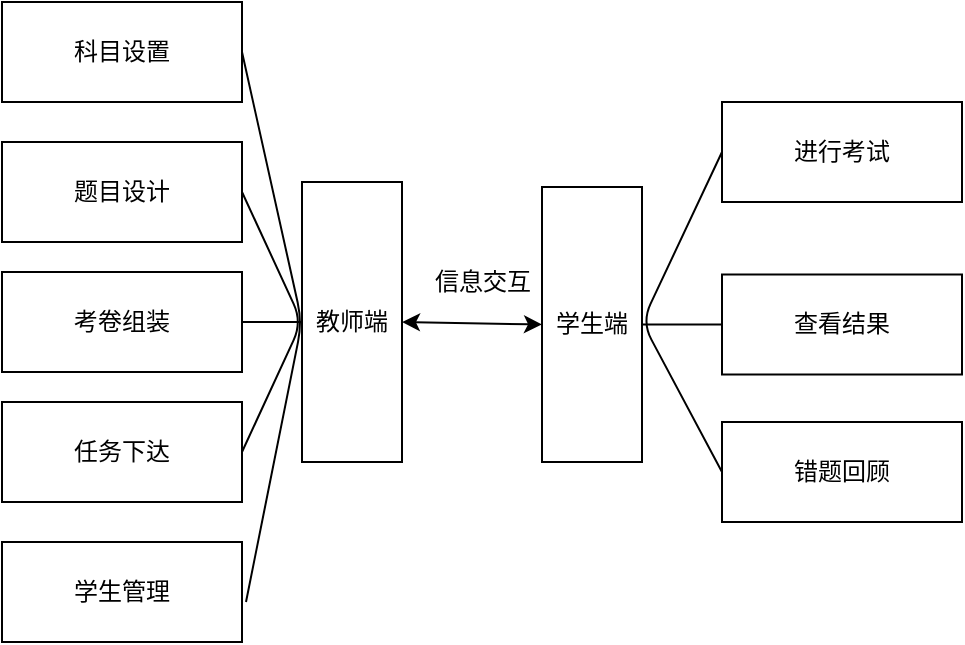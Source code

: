 <mxfile version="13.9.3" type="github">
  <diagram id="4TYuA45utLdYqSYtZhq1" name="Page-1">
    <mxGraphModel dx="785" dy="526" grid="1" gridSize="10" guides="1" tooltips="1" connect="1" arrows="1" fold="1" page="1" pageScale="1" pageWidth="827" pageHeight="1169" math="0" shadow="0">
      <root>
        <mxCell id="0" />
        <mxCell id="1" parent="0" />
        <mxCell id="pJ1g8q2q28O3aV48dBda-1" value="查看结果" style="rounded=0;whiteSpace=wrap;html=1;" vertex="1" parent="1">
          <mxGeometry x="380" y="216.25" width="120" height="50" as="geometry" />
        </mxCell>
        <mxCell id="pJ1g8q2q28O3aV48dBda-2" value="进行考试" style="rounded=0;whiteSpace=wrap;html=1;" vertex="1" parent="1">
          <mxGeometry x="380" y="130" width="120" height="50" as="geometry" />
        </mxCell>
        <mxCell id="pJ1g8q2q28O3aV48dBda-3" value="科目设置" style="rounded=0;whiteSpace=wrap;html=1;" vertex="1" parent="1">
          <mxGeometry x="20" y="80" width="120" height="50" as="geometry" />
        </mxCell>
        <mxCell id="pJ1g8q2q28O3aV48dBda-4" value="考卷组装" style="rounded=0;whiteSpace=wrap;html=1;" vertex="1" parent="1">
          <mxGeometry x="20" y="215" width="120" height="50" as="geometry" />
        </mxCell>
        <mxCell id="pJ1g8q2q28O3aV48dBda-5" value="题目设计" style="rounded=0;whiteSpace=wrap;html=1;" vertex="1" parent="1">
          <mxGeometry x="20" y="150" width="120" height="50" as="geometry" />
        </mxCell>
        <mxCell id="pJ1g8q2q28O3aV48dBda-6" value="学生端" style="rounded=0;whiteSpace=wrap;html=1;" vertex="1" parent="1">
          <mxGeometry x="290" y="172.5" width="50" height="137.5" as="geometry" />
        </mxCell>
        <mxCell id="pJ1g8q2q28O3aV48dBda-7" value="教师端" style="rounded=0;whiteSpace=wrap;html=1;" vertex="1" parent="1">
          <mxGeometry x="170" y="170" width="50" height="140" as="geometry" />
        </mxCell>
        <mxCell id="pJ1g8q2q28O3aV48dBda-8" value="任务下达" style="rounded=0;whiteSpace=wrap;html=1;" vertex="1" parent="1">
          <mxGeometry x="20" y="280" width="120" height="50" as="geometry" />
        </mxCell>
        <mxCell id="pJ1g8q2q28O3aV48dBda-9" value="错题回顾" style="rounded=0;whiteSpace=wrap;html=1;" vertex="1" parent="1">
          <mxGeometry x="380" y="290" width="120" height="50" as="geometry" />
        </mxCell>
        <mxCell id="pJ1g8q2q28O3aV48dBda-10" value="学生管理" style="rounded=0;whiteSpace=wrap;html=1;" vertex="1" parent="1">
          <mxGeometry x="20" y="350" width="120" height="50" as="geometry" />
        </mxCell>
        <mxCell id="pJ1g8q2q28O3aV48dBda-11" value="" style="endArrow=none;html=1;" edge="1" parent="1">
          <mxGeometry width="50" height="50" relative="1" as="geometry">
            <mxPoint x="142" y="380" as="sourcePoint" />
            <mxPoint x="140" y="105" as="targetPoint" />
            <Array as="points">
              <mxPoint x="170" y="240" />
            </Array>
          </mxGeometry>
        </mxCell>
        <mxCell id="pJ1g8q2q28O3aV48dBda-12" value="" style="endArrow=none;html=1;entryX=1;entryY=0.5;entryDx=0;entryDy=0;exitX=1;exitY=0.5;exitDx=0;exitDy=0;" edge="1" parent="1" source="pJ1g8q2q28O3aV48dBda-8" target="pJ1g8q2q28O3aV48dBda-5">
          <mxGeometry width="50" height="50" relative="1" as="geometry">
            <mxPoint x="380" y="270" as="sourcePoint" />
            <mxPoint x="430" y="220" as="targetPoint" />
            <Array as="points">
              <mxPoint x="170" y="240" />
            </Array>
          </mxGeometry>
        </mxCell>
        <mxCell id="pJ1g8q2q28O3aV48dBda-13" value="" style="endArrow=none;html=1;entryX=1;entryY=0.5;entryDx=0;entryDy=0;" edge="1" parent="1" target="pJ1g8q2q28O3aV48dBda-4">
          <mxGeometry width="50" height="50" relative="1" as="geometry">
            <mxPoint x="170" y="240" as="sourcePoint" />
            <mxPoint x="430" y="220" as="targetPoint" />
          </mxGeometry>
        </mxCell>
        <mxCell id="pJ1g8q2q28O3aV48dBda-17" value="" style="endArrow=classic;startArrow=classic;html=1;entryX=0;entryY=0.5;entryDx=0;entryDy=0;exitX=1;exitY=0.5;exitDx=0;exitDy=0;" edge="1" parent="1" source="pJ1g8q2q28O3aV48dBda-7" target="pJ1g8q2q28O3aV48dBda-6">
          <mxGeometry width="50" height="50" relative="1" as="geometry">
            <mxPoint x="240" y="280" as="sourcePoint" />
            <mxPoint x="290" y="230" as="targetPoint" />
          </mxGeometry>
        </mxCell>
        <mxCell id="pJ1g8q2q28O3aV48dBda-20" value="信息交互" style="text;html=1;align=center;verticalAlign=middle;resizable=0;points=[];autosize=1;" vertex="1" parent="1">
          <mxGeometry x="230" y="210" width="60" height="20" as="geometry" />
        </mxCell>
        <mxCell id="pJ1g8q2q28O3aV48dBda-22" value="" style="endArrow=none;html=1;entryX=0;entryY=0.5;entryDx=0;entryDy=0;exitX=0;exitY=0.5;exitDx=0;exitDy=0;" edge="1" parent="1" source="pJ1g8q2q28O3aV48dBda-9" target="pJ1g8q2q28O3aV48dBda-2">
          <mxGeometry width="50" height="50" relative="1" as="geometry">
            <mxPoint x="380" y="270" as="sourcePoint" />
            <mxPoint x="430" y="220" as="targetPoint" />
            <Array as="points">
              <mxPoint x="340" y="240" />
            </Array>
          </mxGeometry>
        </mxCell>
        <mxCell id="pJ1g8q2q28O3aV48dBda-23" value="" style="endArrow=none;html=1;exitX=1;exitY=0.5;exitDx=0;exitDy=0;entryX=0;entryY=0.5;entryDx=0;entryDy=0;" edge="1" parent="1" source="pJ1g8q2q28O3aV48dBda-6" target="pJ1g8q2q28O3aV48dBda-1">
          <mxGeometry width="50" height="50" relative="1" as="geometry">
            <mxPoint x="380" y="270" as="sourcePoint" />
            <mxPoint x="430" y="220" as="targetPoint" />
          </mxGeometry>
        </mxCell>
      </root>
    </mxGraphModel>
  </diagram>
</mxfile>
